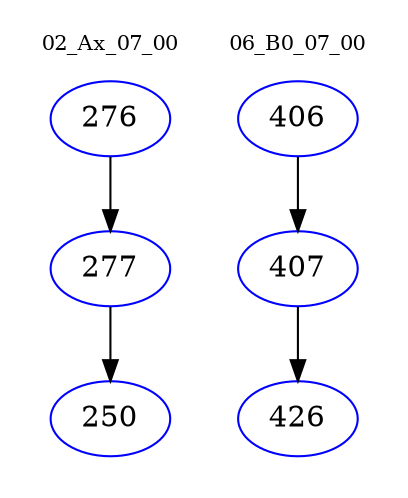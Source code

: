 digraph{
subgraph cluster_0 {
color = white
label = "02_Ax_07_00";
fontsize=10;
T0_276 [label="276", color="blue"]
T0_276 -> T0_277 [color="black"]
T0_277 [label="277", color="blue"]
T0_277 -> T0_250 [color="black"]
T0_250 [label="250", color="blue"]
}
subgraph cluster_1 {
color = white
label = "06_B0_07_00";
fontsize=10;
T1_406 [label="406", color="blue"]
T1_406 -> T1_407 [color="black"]
T1_407 [label="407", color="blue"]
T1_407 -> T1_426 [color="black"]
T1_426 [label="426", color="blue"]
}
}
